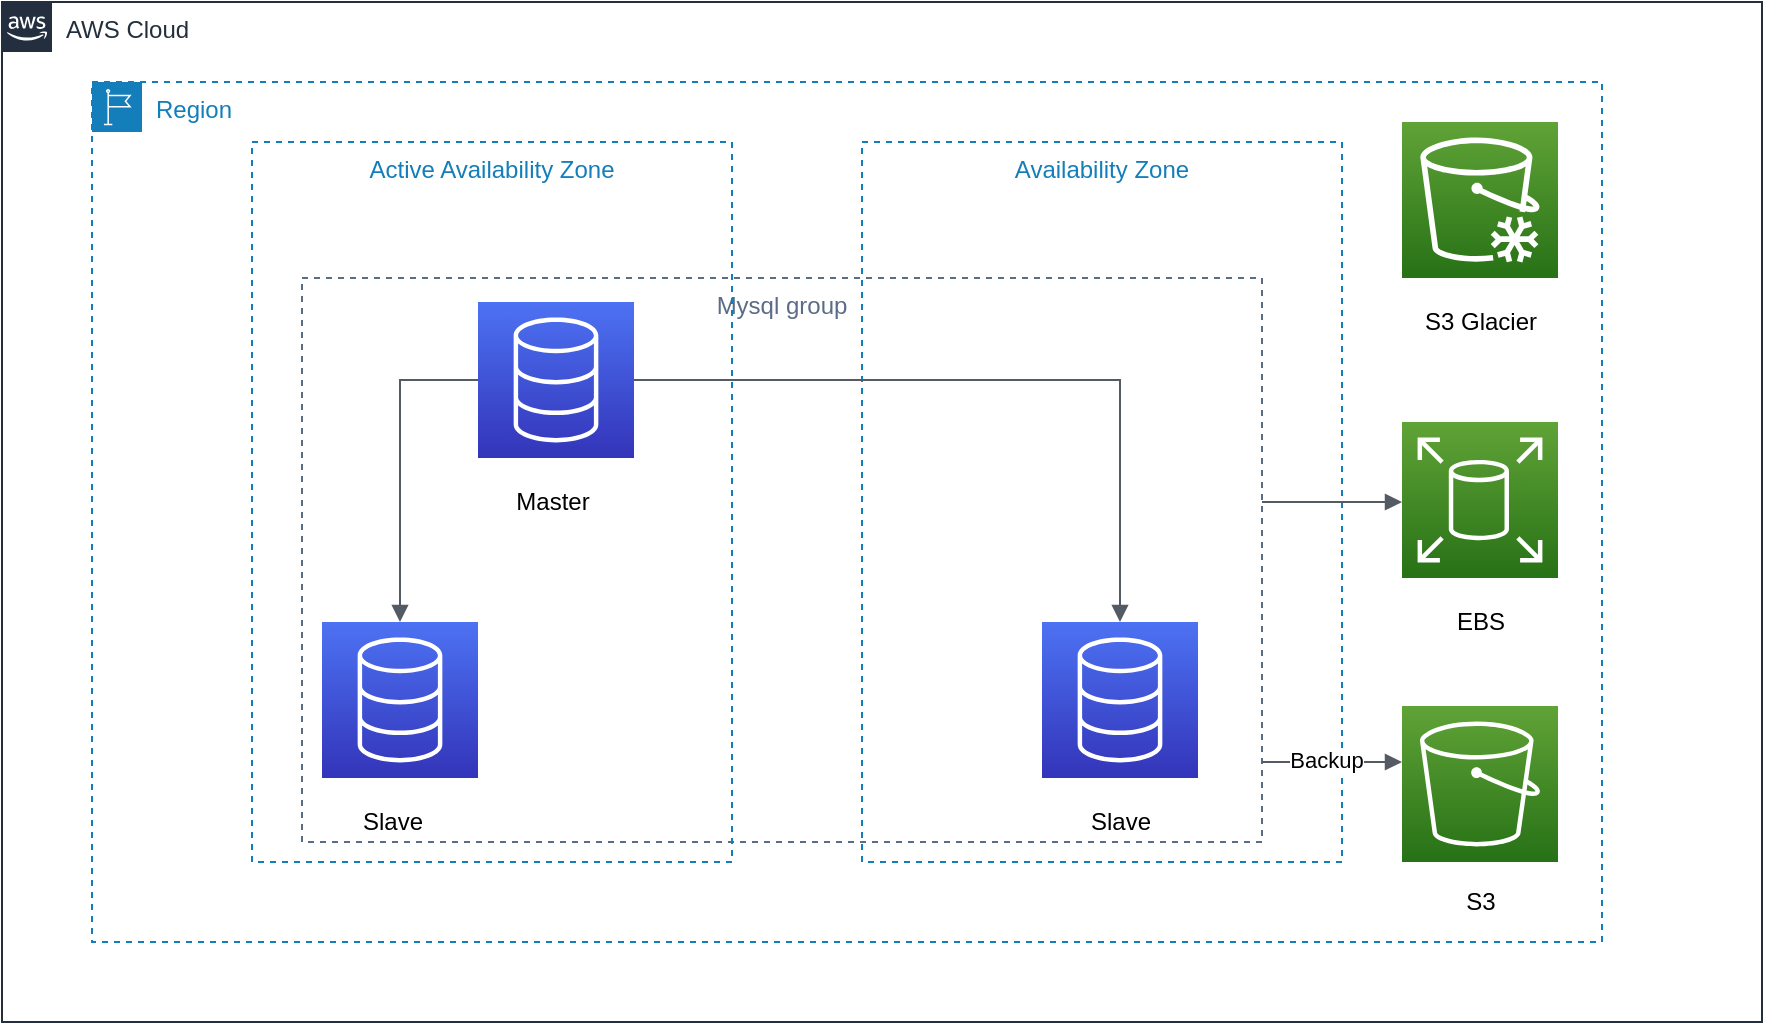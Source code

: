 <mxfile version="14.9.3" type="github">
  <diagram id="pQ-mQGiehcReT5hZOpBR" name="Page-1">
    <mxGraphModel dx="2000" dy="685" grid="1" gridSize="10" guides="1" tooltips="1" connect="1" arrows="1" fold="1" page="1" pageScale="1" pageWidth="827" pageHeight="1169" math="0" shadow="0">
      <root>
        <mxCell id="0" />
        <mxCell id="1" parent="0" />
        <mxCell id="PLiC6fQyOxMxTUe0KMa9-26" value="Mysql group" style="fillColor=none;strokeColor=#5A6C86;dashed=1;verticalAlign=top;fontStyle=0;fontColor=#5A6C86;" vertex="1" parent="1">
          <mxGeometry x="-410" y="508" width="480" height="282" as="geometry" />
        </mxCell>
        <mxCell id="ooA-Sr7LboeFShkX4qgm-1" value="AWS Cloud" style="points=[[0,0],[0.25,0],[0.5,0],[0.75,0],[1,0],[1,0.25],[1,0.5],[1,0.75],[1,1],[0.75,1],[0.5,1],[0.25,1],[0,1],[0,0.75],[0,0.5],[0,0.25]];outlineConnect=0;gradientColor=none;html=1;whiteSpace=wrap;fontSize=12;fontStyle=0;shape=mxgraph.aws4.group;grIcon=mxgraph.aws4.group_aws_cloud_alt;strokeColor=#232F3E;fillColor=none;verticalAlign=top;align=left;spacingLeft=30;fontColor=#232F3E;dashed=0;" parent="1" vertex="1">
          <mxGeometry x="-560" y="370" width="880" height="510" as="geometry" />
        </mxCell>
        <mxCell id="ooA-Sr7LboeFShkX4qgm-2" value="Region" style="points=[[0,0],[0.25,0],[0.5,0],[0.75,0],[1,0],[1,0.25],[1,0.5],[1,0.75],[1,1],[0.75,1],[0.5,1],[0.25,1],[0,1],[0,0.75],[0,0.5],[0,0.25]];outlineConnect=0;gradientColor=none;html=1;whiteSpace=wrap;fontSize=12;fontStyle=0;shape=mxgraph.aws4.group;grIcon=mxgraph.aws4.group_region;strokeColor=#147EBA;fillColor=none;verticalAlign=top;align=left;spacingLeft=30;fontColor=#147EBA;dashed=1;container=0;" parent="1" vertex="1">
          <mxGeometry x="-515" y="410" width="755" height="430" as="geometry" />
        </mxCell>
        <mxCell id="ooA-Sr7LboeFShkX4qgm-3" value="Active Availability Zone" style="fillColor=none;strokeColor=#147EBA;dashed=1;verticalAlign=top;fontStyle=0;fontColor=#147EBA;" parent="1" vertex="1">
          <mxGeometry x="-435" y="440" width="240" height="360" as="geometry" />
        </mxCell>
        <mxCell id="ooA-Sr7LboeFShkX4qgm-4" value="Availability Zone" style="fillColor=none;strokeColor=#147EBA;dashed=1;verticalAlign=top;fontStyle=0;fontColor=#147EBA;" parent="1" vertex="1">
          <mxGeometry x="-130" y="440" width="240" height="360" as="geometry" />
        </mxCell>
        <mxCell id="PLiC6fQyOxMxTUe0KMa9-22" style="edgeStyle=orthogonalEdgeStyle;rounded=0;orthogonalLoop=1;jettySize=auto;html=1;exitX=0.5;exitY=1;exitDx=0;exitDy=0;" edge="1" parent="1" source="ooA-Sr7LboeFShkX4qgm-4" target="ooA-Sr7LboeFShkX4qgm-4">
          <mxGeometry relative="1" as="geometry" />
        </mxCell>
        <mxCell id="PLiC6fQyOxMxTUe0KMa9-9" value="" style="edgeStyle=orthogonalEdgeStyle;html=1;endArrow=block;elbow=vertical;startArrow=none;endFill=1;strokeColor=#545B64;rounded=0;entryX=0.5;entryY=0;entryDx=0;entryDy=0;entryPerimeter=0;exitX=1;exitY=0.5;exitDx=0;exitDy=0;exitPerimeter=0;" edge="1" parent="1" source="PLiC6fQyOxMxTUe0KMa9-2" target="PLiC6fQyOxMxTUe0KMa9-4">
          <mxGeometry width="100" relative="1" as="geometry">
            <mxPoint x="-270" y="610" as="sourcePoint" />
            <mxPoint x="-170" y="610" as="targetPoint" />
          </mxGeometry>
        </mxCell>
        <mxCell id="PLiC6fQyOxMxTUe0KMa9-10" value="" style="group" vertex="1" connectable="0" parent="1">
          <mxGeometry x="-322" y="520" width="82" height="110" as="geometry" />
        </mxCell>
        <mxCell id="PLiC6fQyOxMxTUe0KMa9-2" value="" style="points=[[0,0,0],[0.25,0,0],[0.5,0,0],[0.75,0,0],[1,0,0],[0,1,0],[0.25,1,0],[0.5,1,0],[0.75,1,0],[1,1,0],[0,0.25,0],[0,0.5,0],[0,0.75,0],[1,0.25,0],[1,0.5,0],[1,0.75,0]];outlineConnect=0;fontColor=#232F3E;gradientColor=#4D72F3;gradientDirection=north;fillColor=#3334B9;strokeColor=#ffffff;dashed=0;verticalLabelPosition=bottom;verticalAlign=top;align=center;html=1;fontSize=12;fontStyle=0;aspect=fixed;shape=mxgraph.aws4.resourceIcon;resIcon=mxgraph.aws4.database;" vertex="1" parent="PLiC6fQyOxMxTUe0KMa9-10">
          <mxGeometry width="78" height="78" as="geometry" />
        </mxCell>
        <mxCell id="PLiC6fQyOxMxTUe0KMa9-6" value="Master" style="text;html=1;resizable=0;autosize=1;align=center;verticalAlign=middle;points=[];fillColor=none;strokeColor=none;rounded=0;" vertex="1" parent="PLiC6fQyOxMxTUe0KMa9-10">
          <mxGeometry x="12" y="90" width="50" height="20" as="geometry" />
        </mxCell>
        <mxCell id="PLiC6fQyOxMxTUe0KMa9-11" value="" style="group" vertex="1" connectable="0" parent="1">
          <mxGeometry x="-400" y="680" width="78" height="110" as="geometry" />
        </mxCell>
        <mxCell id="PLiC6fQyOxMxTUe0KMa9-3" value="" style="points=[[0,0,0],[0.25,0,0],[0.5,0,0],[0.75,0,0],[1,0,0],[0,1,0],[0.25,1,0],[0.5,1,0],[0.75,1,0],[1,1,0],[0,0.25,0],[0,0.5,0],[0,0.75,0],[1,0.25,0],[1,0.5,0],[1,0.75,0]];outlineConnect=0;fontColor=#232F3E;gradientColor=#4D72F3;gradientDirection=north;fillColor=#3334B9;strokeColor=#ffffff;dashed=0;verticalLabelPosition=bottom;verticalAlign=top;align=center;html=1;fontSize=12;fontStyle=0;aspect=fixed;shape=mxgraph.aws4.resourceIcon;resIcon=mxgraph.aws4.database;" vertex="1" parent="PLiC6fQyOxMxTUe0KMa9-11">
          <mxGeometry width="78" height="78" as="geometry" />
        </mxCell>
        <mxCell id="PLiC6fQyOxMxTUe0KMa9-7" value="Slave" style="text;html=1;resizable=0;autosize=1;align=center;verticalAlign=middle;points=[];fillColor=none;strokeColor=none;rounded=0;" vertex="1" parent="PLiC6fQyOxMxTUe0KMa9-11">
          <mxGeometry x="10" y="90" width="50" height="20" as="geometry" />
        </mxCell>
        <mxCell id="PLiC6fQyOxMxTUe0KMa9-12" value="" style="group" vertex="1" connectable="0" parent="1">
          <mxGeometry x="-40" y="680" width="78" height="110" as="geometry" />
        </mxCell>
        <mxCell id="PLiC6fQyOxMxTUe0KMa9-4" value="" style="points=[[0,0,0],[0.25,0,0],[0.5,0,0],[0.75,0,0],[1,0,0],[0,1,0],[0.25,1,0],[0.5,1,0],[0.75,1,0],[1,1,0],[0,0.25,0],[0,0.5,0],[0,0.75,0],[1,0.25,0],[1,0.5,0],[1,0.75,0]];outlineConnect=0;fontColor=#232F3E;gradientColor=#4D72F3;gradientDirection=north;fillColor=#3334B9;strokeColor=#ffffff;dashed=0;verticalLabelPosition=bottom;verticalAlign=top;align=center;html=1;fontSize=12;fontStyle=0;aspect=fixed;shape=mxgraph.aws4.resourceIcon;resIcon=mxgraph.aws4.database;" vertex="1" parent="PLiC6fQyOxMxTUe0KMa9-12">
          <mxGeometry width="78" height="78" as="geometry" />
        </mxCell>
        <mxCell id="PLiC6fQyOxMxTUe0KMa9-8" value="Slave" style="text;html=1;resizable=0;autosize=1;align=center;verticalAlign=middle;points=[];fillColor=none;strokeColor=none;rounded=0;" vertex="1" parent="PLiC6fQyOxMxTUe0KMa9-12">
          <mxGeometry x="14" y="90" width="50" height="20" as="geometry" />
        </mxCell>
        <mxCell id="PLiC6fQyOxMxTUe0KMa9-13" value="" style="edgeStyle=orthogonalEdgeStyle;html=1;endArrow=block;elbow=vertical;startArrow=none;endFill=1;strokeColor=#545B64;rounded=0;exitX=0;exitY=0.5;exitDx=0;exitDy=0;exitPerimeter=0;" edge="1" parent="1" source="PLiC6fQyOxMxTUe0KMa9-2" target="PLiC6fQyOxMxTUe0KMa9-3">
          <mxGeometry width="100" relative="1" as="geometry">
            <mxPoint x="-410" y="630" as="sourcePoint" />
            <mxPoint x="-310" y="630" as="targetPoint" />
          </mxGeometry>
        </mxCell>
        <mxCell id="PLiC6fQyOxMxTUe0KMa9-28" value="" style="group" vertex="1" connectable="0" parent="1">
          <mxGeometry x="140" y="430" width="78" height="110" as="geometry" />
        </mxCell>
        <mxCell id="PLiC6fQyOxMxTUe0KMa9-25" value="" style="points=[[0,0,0],[0.25,0,0],[0.5,0,0],[0.75,0,0],[1,0,0],[0,1,0],[0.25,1,0],[0.5,1,0],[0.75,1,0],[1,1,0],[0,0.25,0],[0,0.5,0],[0,0.75,0],[1,0.25,0],[1,0.5,0],[1,0.75,0]];outlineConnect=0;fontColor=#232F3E;gradientColor=#60A337;gradientDirection=north;fillColor=#277116;strokeColor=#ffffff;dashed=0;verticalLabelPosition=bottom;verticalAlign=top;align=center;html=1;fontSize=12;fontStyle=0;aspect=fixed;shape=mxgraph.aws4.resourceIcon;resIcon=mxgraph.aws4.glacier;" vertex="1" parent="PLiC6fQyOxMxTUe0KMa9-28">
          <mxGeometry width="78" height="78" as="geometry" />
        </mxCell>
        <mxCell id="PLiC6fQyOxMxTUe0KMa9-27" value="S3 Glacier" style="text;html=1;resizable=0;autosize=1;align=center;verticalAlign=middle;points=[];fillColor=none;strokeColor=none;rounded=0;" vertex="1" parent="PLiC6fQyOxMxTUe0KMa9-28">
          <mxGeometry x="4" y="90" width="70" height="20" as="geometry" />
        </mxCell>
        <mxCell id="PLiC6fQyOxMxTUe0KMa9-32" value="" style="group" vertex="1" connectable="0" parent="1">
          <mxGeometry x="140" y="580" width="78" height="110" as="geometry" />
        </mxCell>
        <mxCell id="PLiC6fQyOxMxTUe0KMa9-23" value="" style="points=[[0,0,0],[0.25,0,0],[0.5,0,0],[0.75,0,0],[1,0,0],[0,1,0],[0.25,1,0],[0.5,1,0],[0.75,1,0],[1,1,0],[0,0.25,0],[0,0.5,0],[0,0.75,0],[1,0.25,0],[1,0.5,0],[1,0.75,0]];outlineConnect=0;fontColor=#232F3E;gradientColor=#60A337;gradientDirection=north;fillColor=#277116;strokeColor=#ffffff;dashed=0;verticalLabelPosition=bottom;verticalAlign=top;align=center;html=1;fontSize=12;fontStyle=0;aspect=fixed;shape=mxgraph.aws4.resourceIcon;resIcon=mxgraph.aws4.elastic_block_store;" vertex="1" parent="PLiC6fQyOxMxTUe0KMa9-32">
          <mxGeometry width="78" height="78" as="geometry" />
        </mxCell>
        <mxCell id="PLiC6fQyOxMxTUe0KMa9-29" value="EBS" style="text;html=1;resizable=0;autosize=1;align=center;verticalAlign=middle;points=[];fillColor=none;strokeColor=none;rounded=0;" vertex="1" parent="PLiC6fQyOxMxTUe0KMa9-32">
          <mxGeometry x="19" y="90" width="40" height="20" as="geometry" />
        </mxCell>
        <mxCell id="PLiC6fQyOxMxTUe0KMa9-34" value="" style="group" vertex="1" connectable="0" parent="1">
          <mxGeometry x="140" y="722" width="78" height="108" as="geometry" />
        </mxCell>
        <mxCell id="PLiC6fQyOxMxTUe0KMa9-24" value="" style="points=[[0,0,0],[0.25,0,0],[0.5,0,0],[0.75,0,0],[1,0,0],[0,1,0],[0.25,1,0],[0.5,1,0],[0.75,1,0],[1,1,0],[0,0.25,0],[0,0.5,0],[0,0.75,0],[1,0.25,0],[1,0.5,0],[1,0.75,0]];outlineConnect=0;fontColor=#232F3E;gradientColor=#60A337;gradientDirection=north;fillColor=#277116;strokeColor=#ffffff;dashed=0;verticalLabelPosition=bottom;verticalAlign=top;align=center;html=1;fontSize=12;fontStyle=0;aspect=fixed;shape=mxgraph.aws4.resourceIcon;resIcon=mxgraph.aws4.s3;" vertex="1" parent="PLiC6fQyOxMxTUe0KMa9-34">
          <mxGeometry width="78" height="78" as="geometry" />
        </mxCell>
        <mxCell id="PLiC6fQyOxMxTUe0KMa9-33" value="S3" style="text;html=1;resizable=0;autosize=1;align=center;verticalAlign=middle;points=[];fillColor=none;strokeColor=none;rounded=0;" vertex="1" parent="PLiC6fQyOxMxTUe0KMa9-34">
          <mxGeometry x="24" y="88" width="30" height="20" as="geometry" />
        </mxCell>
        <mxCell id="PLiC6fQyOxMxTUe0KMa9-36" value="" style="edgeStyle=orthogonalEdgeStyle;html=1;endArrow=block;elbow=vertical;startArrow=none;endFill=1;strokeColor=#545B64;rounded=0;" edge="1" parent="1">
          <mxGeometry width="100" relative="1" as="geometry">
            <mxPoint x="70" y="750" as="sourcePoint" />
            <mxPoint x="140" y="750" as="targetPoint" />
          </mxGeometry>
        </mxCell>
        <mxCell id="PLiC6fQyOxMxTUe0KMa9-37" value="Backup" style="edgeLabel;html=1;align=center;verticalAlign=middle;resizable=0;points=[];" vertex="1" connectable="0" parent="PLiC6fQyOxMxTUe0KMa9-36">
          <mxGeometry x="-0.086" y="1" relative="1" as="geometry">
            <mxPoint as="offset" />
          </mxGeometry>
        </mxCell>
        <mxCell id="PLiC6fQyOxMxTUe0KMa9-38" value="" style="edgeStyle=orthogonalEdgeStyle;html=1;endArrow=block;elbow=vertical;startArrow=none;endFill=1;strokeColor=#545B64;rounded=0;" edge="1" parent="1">
          <mxGeometry width="100" relative="1" as="geometry">
            <mxPoint x="70" y="620" as="sourcePoint" />
            <mxPoint x="140" y="620" as="targetPoint" />
          </mxGeometry>
        </mxCell>
      </root>
    </mxGraphModel>
  </diagram>
</mxfile>
